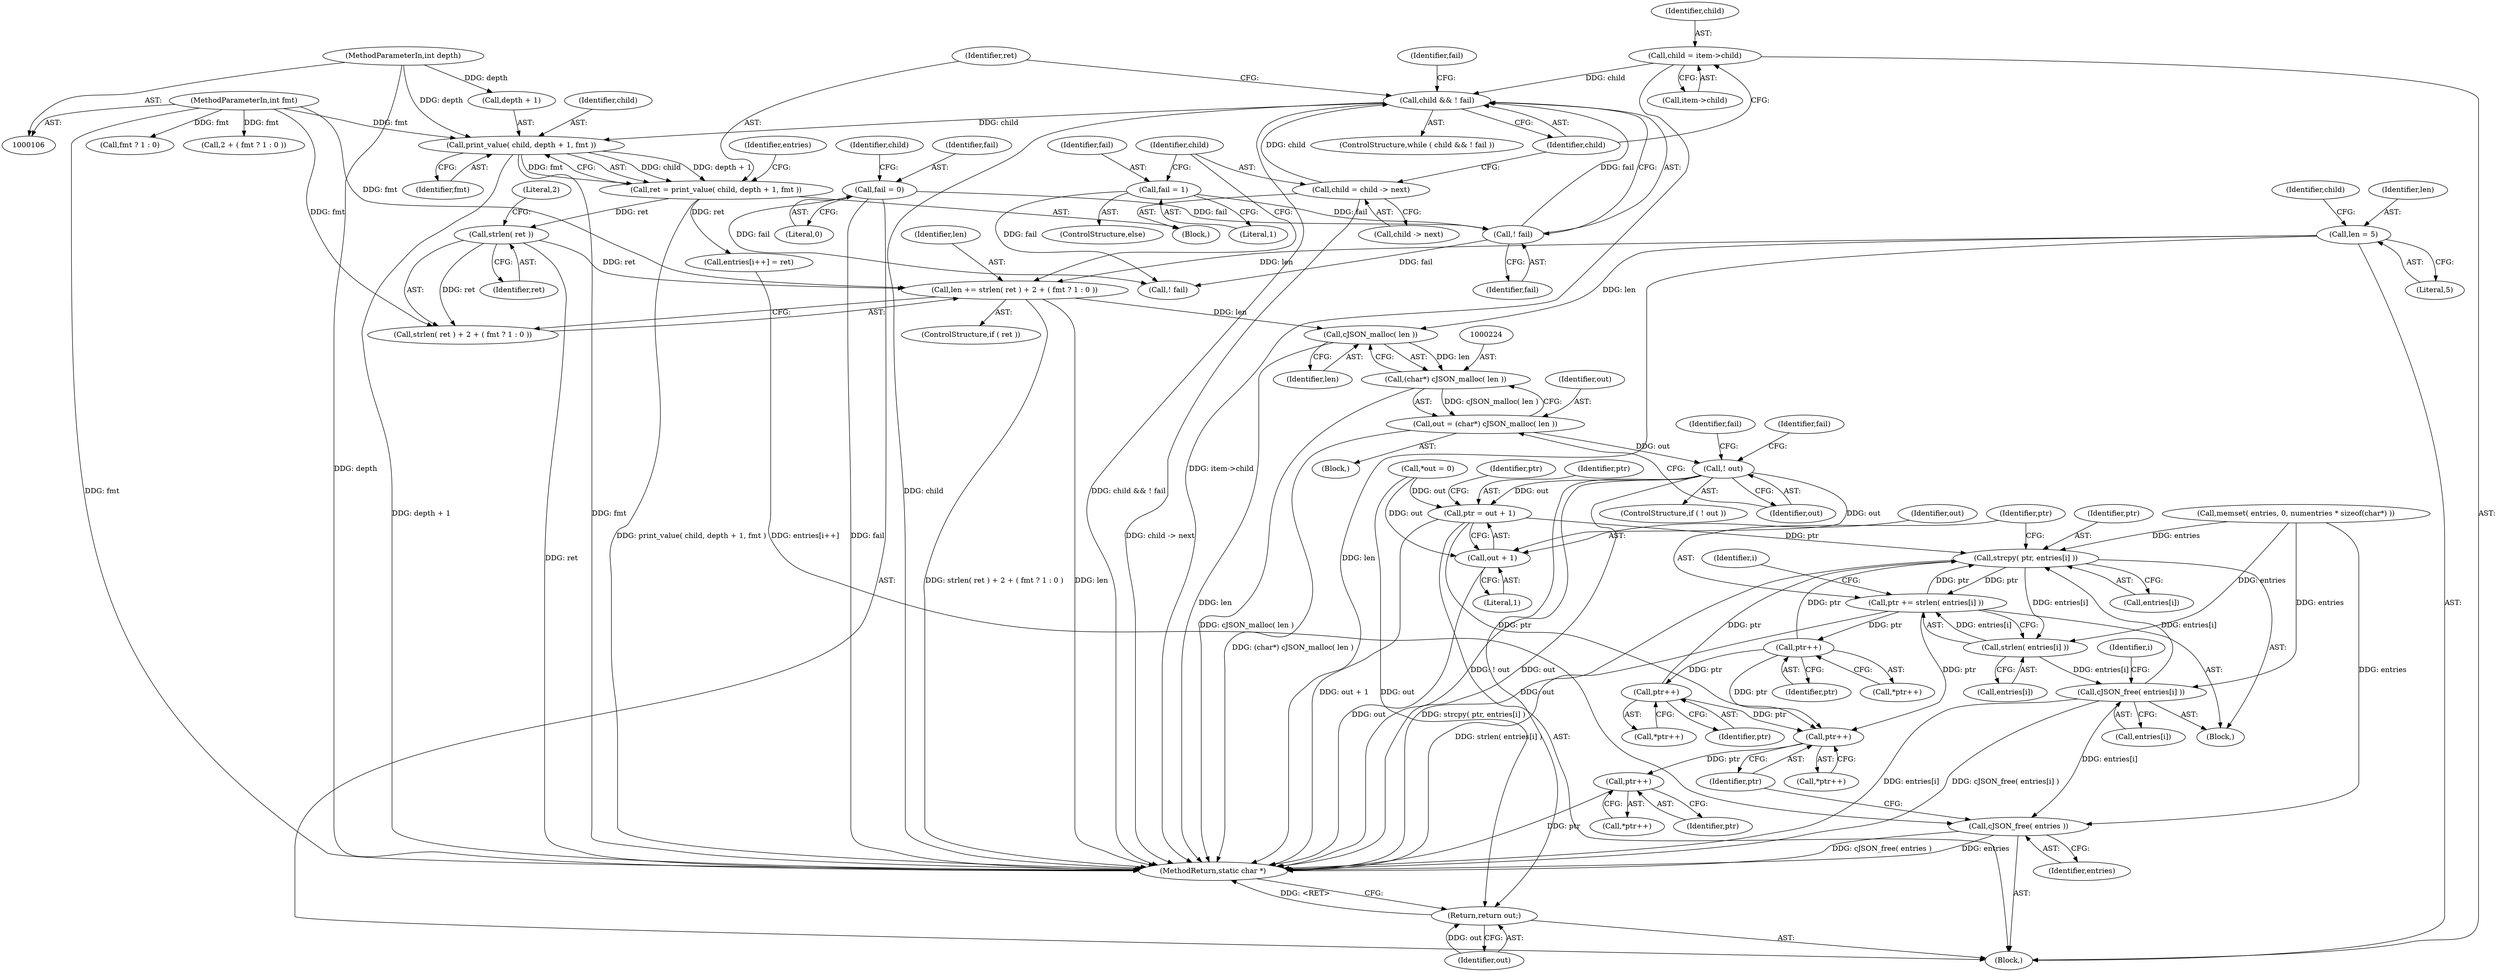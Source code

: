 digraph "1_iperf_91f2fa59e8ed80dfbf400add0164ee0e508e412a_40@API" {
"1000197" [label="(Call,len += strlen( ret ) + 2 + ( fmt ? 1 : 0 ))"];
"1000200" [label="(Call,strlen( ret ))"];
"1000181" [label="(Call,ret = print_value( child, depth + 1, fmt ))"];
"1000183" [label="(Call,print_value( child, depth + 1, fmt ))"];
"1000176" [label="(Call,child && ! fail)"];
"1000212" [label="(Call,child = child -> next)"];
"1000170" [label="(Call,child = item->child)"];
"1000178" [label="(Call,! fail)"];
"1000209" [label="(Call,fail = 1)"];
"1000137" [label="(Call,fail = 0)"];
"1000108" [label="(MethodParameterIn,int depth)"];
"1000109" [label="(MethodParameterIn,int fmt)"];
"1000119" [label="(Call,len = 5)"];
"1000225" [label="(Call,cJSON_malloc( len ))"];
"1000223" [label="(Call,(char*) cJSON_malloc( len ))"];
"1000221" [label="(Call,out = (char*) cJSON_malloc( len ))"];
"1000228" [label="(Call,! out)"];
"1000261" [label="(Call,ptr = out + 1)"];
"1000280" [label="(Call,strcpy( ptr, entries[i] ))"];
"1000285" [label="(Call,ptr += strlen( entries[i] ))"];
"1000300" [label="(Call,ptr++)"];
"1000307" [label="(Call,ptr++)"];
"1000322" [label="(Call,ptr++)"];
"1000327" [label="(Call,ptr++)"];
"1000287" [label="(Call,strlen( entries[i] ))"];
"1000314" [label="(Call,cJSON_free( entries[i] ))"];
"1000318" [label="(Call,cJSON_free( entries ))"];
"1000263" [label="(Call,out + 1)"];
"1000330" [label="(Return,return out;)"];
"1000195" [label="(ControlStructure,if ( ret ))"];
"1000204" [label="(Call,fmt ? 1 : 0)"];
"1000110" [label="(Block,)"];
"1000225" [label="(Call,cJSON_malloc( len ))"];
"1000172" [label="(Call,item->child)"];
"1000281" [label="(Identifier,ptr)"];
"1000178" [label="(Call,! fail)"];
"1000113" [label="(Call,*out = 0)"];
"1000234" [label="(Identifier,fail)"];
"1000268" [label="(Identifier,ptr)"];
"1000180" [label="(Block,)"];
"1000314" [label="(Call,cJSON_free( entries[i] ))"];
"1000219" [label="(Identifier,fail)"];
"1000175" [label="(ControlStructure,while ( child && ! fail ))"];
"1000198" [label="(Identifier,len)"];
"1000176" [label="(Call,child && ! fail)"];
"1000137" [label="(Call,fail = 0)"];
"1000263" [label="(Call,out + 1)"];
"1000280" [label="(Call,strcpy( ptr, entries[i] ))"];
"1000212" [label="(Call,child = child -> next)"];
"1000188" [label="(Identifier,fmt)"];
"1000181" [label="(Call,ret = print_value( child, depth + 1, fmt ))"];
"1000321" [label="(Call,*ptr++)"];
"1000262" [label="(Identifier,ptr)"];
"1000226" [label="(Identifier,len)"];
"1000285" [label="(Call,ptr += strlen( entries[i] ))"];
"1000182" [label="(Identifier,ret)"];
"1000331" [label="(Identifier,out)"];
"1000222" [label="(Identifier,out)"];
"1000279" [label="(Block,)"];
"1000121" [label="(Literal,5)"];
"1000319" [label="(Identifier,entries)"];
"1000326" [label="(Call,*ptr++)"];
"1000177" [label="(Identifier,child)"];
"1000220" [label="(Block,)"];
"1000286" [label="(Identifier,ptr)"];
"1000227" [label="(ControlStructure,if ( ! out ))"];
"1000315" [label="(Call,entries[i])"];
"1000139" [label="(Literal,0)"];
"1000163" [label="(Call,memset( entries, 0, numentries * sizeof(char*) ))"];
"1000108" [label="(MethodParameterIn,int depth)"];
"1000203" [label="(Literal,2)"];
"1000328" [label="(Identifier,ptr)"];
"1000191" [label="(Identifier,entries)"];
"1000327" [label="(Call,ptr++)"];
"1000332" [label="(MethodReturn,static char *)"];
"1000278" [label="(Identifier,i)"];
"1000318" [label="(Call,cJSON_free( entries ))"];
"1000228" [label="(Call,! out)"];
"1000124" [label="(Identifier,child)"];
"1000282" [label="(Call,entries[i])"];
"1000218" [label="(Call,! fail)"];
"1000221" [label="(Call,out = (char*) cJSON_malloc( len ))"];
"1000171" [label="(Identifier,child)"];
"1000308" [label="(Identifier,ptr)"];
"1000200" [label="(Call,strlen( ret ))"];
"1000209" [label="(Call,fail = 1)"];
"1000261" [label="(Call,ptr = out + 1)"];
"1000214" [label="(Call,child -> next)"];
"1000197" [label="(Call,len += strlen( ret ) + 2 + ( fmt ? 1 : 0 ))"];
"1000307" [label="(Call,ptr++)"];
"1000119" [label="(Call,len = 5)"];
"1000184" [label="(Identifier,child)"];
"1000120" [label="(Identifier,len)"];
"1000264" [label="(Identifier,out)"];
"1000229" [label="(Identifier,out)"];
"1000300" [label="(Call,ptr++)"];
"1000170" [label="(Call,child = item->child)"];
"1000293" [label="(Identifier,i)"];
"1000306" [label="(Call,*ptr++)"];
"1000138" [label="(Identifier,fail)"];
"1000301" [label="(Identifier,ptr)"];
"1000223" [label="(Call,(char*) cJSON_malloc( len ))"];
"1000208" [label="(ControlStructure,else)"];
"1000322" [label="(Call,ptr++)"];
"1000185" [label="(Call,depth + 1)"];
"1000330" [label="(Return,return out;)"];
"1000211" [label="(Literal,1)"];
"1000179" [label="(Identifier,fail)"];
"1000183" [label="(Call,print_value( child, depth + 1, fmt ))"];
"1000231" [label="(Identifier,fail)"];
"1000201" [label="(Identifier,ret)"];
"1000299" [label="(Call,*ptr++)"];
"1000265" [label="(Literal,1)"];
"1000202" [label="(Call,2 + ( fmt ? 1 : 0 ))"];
"1000199" [label="(Call,strlen( ret ) + 2 + ( fmt ? 1 : 0 ))"];
"1000323" [label="(Identifier,ptr)"];
"1000210" [label="(Identifier,fail)"];
"1000213" [label="(Identifier,child)"];
"1000109" [label="(MethodParameterIn,int fmt)"];
"1000141" [label="(Identifier,child)"];
"1000189" [label="(Call,entries[i++] = ret)"];
"1000287" [label="(Call,strlen( entries[i] ))"];
"1000288" [label="(Call,entries[i])"];
"1000197" -> "1000195"  [label="AST: "];
"1000197" -> "1000199"  [label="CFG: "];
"1000198" -> "1000197"  [label="AST: "];
"1000199" -> "1000197"  [label="AST: "];
"1000213" -> "1000197"  [label="CFG: "];
"1000197" -> "1000332"  [label="DDG: strlen( ret ) + 2 + ( fmt ? 1 : 0 )"];
"1000197" -> "1000332"  [label="DDG: len"];
"1000200" -> "1000197"  [label="DDG: ret"];
"1000109" -> "1000197"  [label="DDG: fmt"];
"1000119" -> "1000197"  [label="DDG: len"];
"1000197" -> "1000225"  [label="DDG: len"];
"1000200" -> "1000199"  [label="AST: "];
"1000200" -> "1000201"  [label="CFG: "];
"1000201" -> "1000200"  [label="AST: "];
"1000203" -> "1000200"  [label="CFG: "];
"1000200" -> "1000332"  [label="DDG: ret"];
"1000200" -> "1000199"  [label="DDG: ret"];
"1000181" -> "1000200"  [label="DDG: ret"];
"1000181" -> "1000180"  [label="AST: "];
"1000181" -> "1000183"  [label="CFG: "];
"1000182" -> "1000181"  [label="AST: "];
"1000183" -> "1000181"  [label="AST: "];
"1000191" -> "1000181"  [label="CFG: "];
"1000181" -> "1000332"  [label="DDG: print_value( child, depth + 1, fmt )"];
"1000183" -> "1000181"  [label="DDG: child"];
"1000183" -> "1000181"  [label="DDG: depth + 1"];
"1000183" -> "1000181"  [label="DDG: fmt"];
"1000181" -> "1000189"  [label="DDG: ret"];
"1000183" -> "1000188"  [label="CFG: "];
"1000184" -> "1000183"  [label="AST: "];
"1000185" -> "1000183"  [label="AST: "];
"1000188" -> "1000183"  [label="AST: "];
"1000183" -> "1000332"  [label="DDG: depth + 1"];
"1000183" -> "1000332"  [label="DDG: fmt"];
"1000176" -> "1000183"  [label="DDG: child"];
"1000108" -> "1000183"  [label="DDG: depth"];
"1000109" -> "1000183"  [label="DDG: fmt"];
"1000176" -> "1000175"  [label="AST: "];
"1000176" -> "1000177"  [label="CFG: "];
"1000176" -> "1000178"  [label="CFG: "];
"1000177" -> "1000176"  [label="AST: "];
"1000178" -> "1000176"  [label="AST: "];
"1000182" -> "1000176"  [label="CFG: "];
"1000219" -> "1000176"  [label="CFG: "];
"1000176" -> "1000332"  [label="DDG: child && ! fail"];
"1000176" -> "1000332"  [label="DDG: child"];
"1000212" -> "1000176"  [label="DDG: child"];
"1000170" -> "1000176"  [label="DDG: child"];
"1000178" -> "1000176"  [label="DDG: fail"];
"1000212" -> "1000180"  [label="AST: "];
"1000212" -> "1000214"  [label="CFG: "];
"1000213" -> "1000212"  [label="AST: "];
"1000214" -> "1000212"  [label="AST: "];
"1000177" -> "1000212"  [label="CFG: "];
"1000212" -> "1000332"  [label="DDG: child -> next"];
"1000170" -> "1000110"  [label="AST: "];
"1000170" -> "1000172"  [label="CFG: "];
"1000171" -> "1000170"  [label="AST: "];
"1000172" -> "1000170"  [label="AST: "];
"1000177" -> "1000170"  [label="CFG: "];
"1000170" -> "1000332"  [label="DDG: item->child"];
"1000178" -> "1000179"  [label="CFG: "];
"1000179" -> "1000178"  [label="AST: "];
"1000209" -> "1000178"  [label="DDG: fail"];
"1000137" -> "1000178"  [label="DDG: fail"];
"1000178" -> "1000218"  [label="DDG: fail"];
"1000209" -> "1000208"  [label="AST: "];
"1000209" -> "1000211"  [label="CFG: "];
"1000210" -> "1000209"  [label="AST: "];
"1000211" -> "1000209"  [label="AST: "];
"1000213" -> "1000209"  [label="CFG: "];
"1000209" -> "1000218"  [label="DDG: fail"];
"1000137" -> "1000110"  [label="AST: "];
"1000137" -> "1000139"  [label="CFG: "];
"1000138" -> "1000137"  [label="AST: "];
"1000139" -> "1000137"  [label="AST: "];
"1000141" -> "1000137"  [label="CFG: "];
"1000137" -> "1000332"  [label="DDG: fail"];
"1000137" -> "1000218"  [label="DDG: fail"];
"1000108" -> "1000106"  [label="AST: "];
"1000108" -> "1000332"  [label="DDG: depth"];
"1000108" -> "1000185"  [label="DDG: depth"];
"1000109" -> "1000106"  [label="AST: "];
"1000109" -> "1000332"  [label="DDG: fmt"];
"1000109" -> "1000199"  [label="DDG: fmt"];
"1000109" -> "1000202"  [label="DDG: fmt"];
"1000109" -> "1000204"  [label="DDG: fmt"];
"1000119" -> "1000110"  [label="AST: "];
"1000119" -> "1000121"  [label="CFG: "];
"1000120" -> "1000119"  [label="AST: "];
"1000121" -> "1000119"  [label="AST: "];
"1000124" -> "1000119"  [label="CFG: "];
"1000119" -> "1000332"  [label="DDG: len"];
"1000119" -> "1000225"  [label="DDG: len"];
"1000225" -> "1000223"  [label="AST: "];
"1000225" -> "1000226"  [label="CFG: "];
"1000226" -> "1000225"  [label="AST: "];
"1000223" -> "1000225"  [label="CFG: "];
"1000225" -> "1000332"  [label="DDG: len"];
"1000225" -> "1000223"  [label="DDG: len"];
"1000223" -> "1000221"  [label="AST: "];
"1000224" -> "1000223"  [label="AST: "];
"1000221" -> "1000223"  [label="CFG: "];
"1000223" -> "1000332"  [label="DDG: cJSON_malloc( len )"];
"1000223" -> "1000221"  [label="DDG: cJSON_malloc( len )"];
"1000221" -> "1000220"  [label="AST: "];
"1000222" -> "1000221"  [label="AST: "];
"1000229" -> "1000221"  [label="CFG: "];
"1000221" -> "1000332"  [label="DDG: (char*) cJSON_malloc( len )"];
"1000221" -> "1000228"  [label="DDG: out"];
"1000228" -> "1000227"  [label="AST: "];
"1000228" -> "1000229"  [label="CFG: "];
"1000229" -> "1000228"  [label="AST: "];
"1000231" -> "1000228"  [label="CFG: "];
"1000234" -> "1000228"  [label="CFG: "];
"1000228" -> "1000332"  [label="DDG: ! out"];
"1000228" -> "1000332"  [label="DDG: out"];
"1000228" -> "1000261"  [label="DDG: out"];
"1000228" -> "1000263"  [label="DDG: out"];
"1000228" -> "1000330"  [label="DDG: out"];
"1000261" -> "1000110"  [label="AST: "];
"1000261" -> "1000263"  [label="CFG: "];
"1000262" -> "1000261"  [label="AST: "];
"1000263" -> "1000261"  [label="AST: "];
"1000268" -> "1000261"  [label="CFG: "];
"1000261" -> "1000332"  [label="DDG: out + 1"];
"1000113" -> "1000261"  [label="DDG: out"];
"1000261" -> "1000280"  [label="DDG: ptr"];
"1000261" -> "1000322"  [label="DDG: ptr"];
"1000280" -> "1000279"  [label="AST: "];
"1000280" -> "1000282"  [label="CFG: "];
"1000281" -> "1000280"  [label="AST: "];
"1000282" -> "1000280"  [label="AST: "];
"1000286" -> "1000280"  [label="CFG: "];
"1000280" -> "1000332"  [label="DDG: strcpy( ptr, entries[i] )"];
"1000285" -> "1000280"  [label="DDG: ptr"];
"1000300" -> "1000280"  [label="DDG: ptr"];
"1000307" -> "1000280"  [label="DDG: ptr"];
"1000163" -> "1000280"  [label="DDG: entries"];
"1000314" -> "1000280"  [label="DDG: entries[i]"];
"1000280" -> "1000285"  [label="DDG: ptr"];
"1000280" -> "1000287"  [label="DDG: entries[i]"];
"1000285" -> "1000279"  [label="AST: "];
"1000285" -> "1000287"  [label="CFG: "];
"1000286" -> "1000285"  [label="AST: "];
"1000287" -> "1000285"  [label="AST: "];
"1000293" -> "1000285"  [label="CFG: "];
"1000285" -> "1000332"  [label="DDG: strlen( entries[i] )"];
"1000287" -> "1000285"  [label="DDG: entries[i]"];
"1000285" -> "1000300"  [label="DDG: ptr"];
"1000285" -> "1000322"  [label="DDG: ptr"];
"1000300" -> "1000299"  [label="AST: "];
"1000300" -> "1000301"  [label="CFG: "];
"1000301" -> "1000300"  [label="AST: "];
"1000299" -> "1000300"  [label="CFG: "];
"1000300" -> "1000307"  [label="DDG: ptr"];
"1000300" -> "1000322"  [label="DDG: ptr"];
"1000307" -> "1000306"  [label="AST: "];
"1000307" -> "1000308"  [label="CFG: "];
"1000308" -> "1000307"  [label="AST: "];
"1000306" -> "1000307"  [label="CFG: "];
"1000307" -> "1000322"  [label="DDG: ptr"];
"1000322" -> "1000321"  [label="AST: "];
"1000322" -> "1000323"  [label="CFG: "];
"1000323" -> "1000322"  [label="AST: "];
"1000321" -> "1000322"  [label="CFG: "];
"1000322" -> "1000327"  [label="DDG: ptr"];
"1000327" -> "1000326"  [label="AST: "];
"1000327" -> "1000328"  [label="CFG: "];
"1000328" -> "1000327"  [label="AST: "];
"1000326" -> "1000327"  [label="CFG: "];
"1000327" -> "1000332"  [label="DDG: ptr"];
"1000287" -> "1000288"  [label="CFG: "];
"1000288" -> "1000287"  [label="AST: "];
"1000163" -> "1000287"  [label="DDG: entries"];
"1000287" -> "1000314"  [label="DDG: entries[i]"];
"1000314" -> "1000279"  [label="AST: "];
"1000314" -> "1000315"  [label="CFG: "];
"1000315" -> "1000314"  [label="AST: "];
"1000278" -> "1000314"  [label="CFG: "];
"1000314" -> "1000332"  [label="DDG: entries[i]"];
"1000314" -> "1000332"  [label="DDG: cJSON_free( entries[i] )"];
"1000163" -> "1000314"  [label="DDG: entries"];
"1000314" -> "1000318"  [label="DDG: entries[i]"];
"1000318" -> "1000110"  [label="AST: "];
"1000318" -> "1000319"  [label="CFG: "];
"1000319" -> "1000318"  [label="AST: "];
"1000323" -> "1000318"  [label="CFG: "];
"1000318" -> "1000332"  [label="DDG: cJSON_free( entries )"];
"1000318" -> "1000332"  [label="DDG: entries"];
"1000163" -> "1000318"  [label="DDG: entries"];
"1000189" -> "1000318"  [label="DDG: entries[i++]"];
"1000263" -> "1000265"  [label="CFG: "];
"1000264" -> "1000263"  [label="AST: "];
"1000265" -> "1000263"  [label="AST: "];
"1000263" -> "1000332"  [label="DDG: out"];
"1000113" -> "1000263"  [label="DDG: out"];
"1000330" -> "1000110"  [label="AST: "];
"1000330" -> "1000331"  [label="CFG: "];
"1000331" -> "1000330"  [label="AST: "];
"1000332" -> "1000330"  [label="CFG: "];
"1000330" -> "1000332"  [label="DDG: <RET>"];
"1000331" -> "1000330"  [label="DDG: out"];
"1000113" -> "1000330"  [label="DDG: out"];
}
